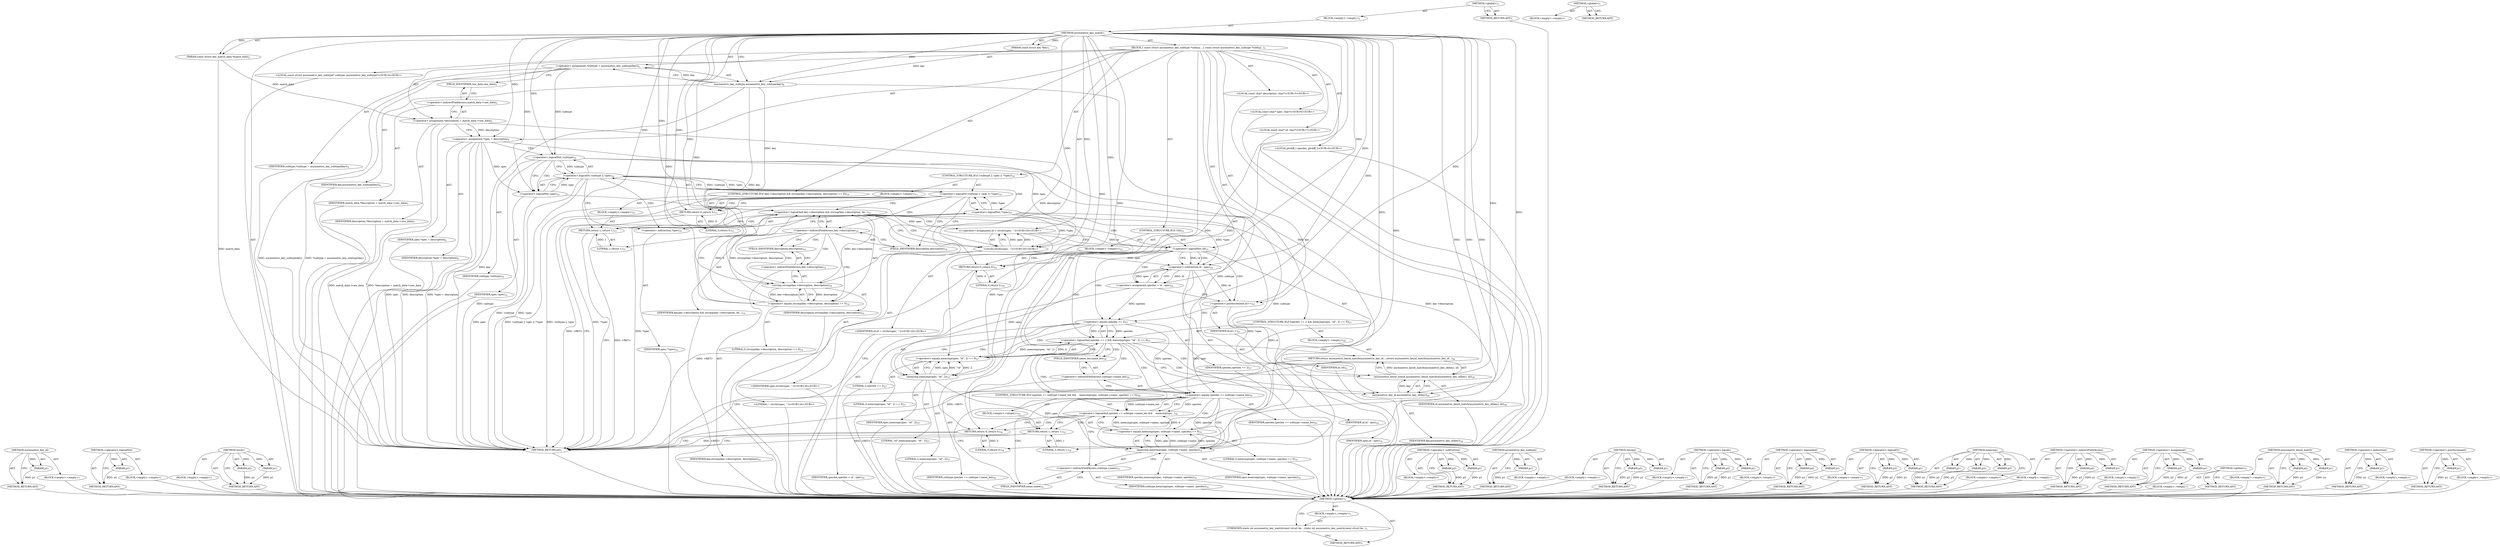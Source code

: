 digraph "&lt;global&gt;" {
vulnerable_210 [label=<(METHOD,asymmetric_key_id)>];
vulnerable_211 [label=<(PARAM,p1)>];
vulnerable_212 [label=<(BLOCK,&lt;empty&gt;,&lt;empty&gt;)>];
vulnerable_213 [label=<(METHOD_RETURN,ANY)>];
vulnerable_162 [label=<(METHOD,&lt;operator&gt;.logicalNot)>];
vulnerable_163 [label=<(PARAM,p1)>];
vulnerable_164 [label=<(BLOCK,&lt;empty&gt;,&lt;empty&gt;)>];
vulnerable_165 [label=<(METHOD_RETURN,ANY)>];
vulnerable_185 [label=<(METHOD,strchr)>];
vulnerable_186 [label=<(PARAM,p1)>];
vulnerable_187 [label=<(PARAM,p2)>];
vulnerable_188 [label=<(BLOCK,&lt;empty&gt;,&lt;empty&gt;)>];
vulnerable_189 [label=<(METHOD_RETURN,ANY)>];
vulnerable_6 [label=<(METHOD,&lt;global&gt;)<SUB>1</SUB>>];
vulnerable_7 [label=<(BLOCK,&lt;empty&gt;,&lt;empty&gt;)<SUB>1</SUB>>];
vulnerable_8 [label=<(METHOD,asymmetric_key_match)<SUB>1</SUB>>];
vulnerable_9 [label=<(PARAM,const struct key *key)<SUB>1</SUB>>];
vulnerable_10 [label=<(PARAM,const struct key_match_data *match_data)<SUB>2</SUB>>];
vulnerable_11 [label=<(BLOCK,{
 	const struct asymmetric_key_subtype *subtyp...,{
 	const struct asymmetric_key_subtype *subtyp...)<SUB>3</SUB>>];
vulnerable_12 [label="<(LOCAL,const struct asymmetric_key_subtype* subtype: asymmetric_key_subtype*)<SUB>4</SUB>>"];
vulnerable_13 [label=<(&lt;operator&gt;.assignment,*subtype = asymmetric_key_subtype(key))<SUB>4</SUB>>];
vulnerable_14 [label=<(IDENTIFIER,subtype,*subtype = asymmetric_key_subtype(key))<SUB>4</SUB>>];
vulnerable_15 [label=<(asymmetric_key_subtype,asymmetric_key_subtype(key))<SUB>4</SUB>>];
vulnerable_16 [label=<(IDENTIFIER,key,asymmetric_key_subtype(key))<SUB>4</SUB>>];
vulnerable_17 [label="<(LOCAL,const char* description: char*)<SUB>5</SUB>>"];
vulnerable_18 [label=<(&lt;operator&gt;.assignment,*description = match_data-&gt;raw_data)<SUB>5</SUB>>];
vulnerable_19 [label=<(IDENTIFIER,description,*description = match_data-&gt;raw_data)<SUB>5</SUB>>];
vulnerable_20 [label=<(&lt;operator&gt;.indirectFieldAccess,match_data-&gt;raw_data)<SUB>5</SUB>>];
vulnerable_21 [label=<(IDENTIFIER,match_data,*description = match_data-&gt;raw_data)<SUB>5</SUB>>];
vulnerable_22 [label=<(FIELD_IDENTIFIER,raw_data,raw_data)<SUB>5</SUB>>];
vulnerable_23 [label="<(LOCAL,const char* spec: char*)<SUB>6</SUB>>"];
vulnerable_24 [label=<(&lt;operator&gt;.assignment,*spec = description)<SUB>6</SUB>>];
vulnerable_25 [label=<(IDENTIFIER,spec,*spec = description)<SUB>6</SUB>>];
vulnerable_26 [label=<(IDENTIFIER,description,*spec = description)<SUB>6</SUB>>];
vulnerable_27 [label="<(LOCAL,const char* id: char*)<SUB>7</SUB>>"];
vulnerable_28 [label="<(LOCAL,ptrdiff_t speclen: ptrdiff_t)<SUB>8</SUB>>"];
vulnerable_29 [label=<(CONTROL_STRUCTURE,IF,if (!subtype || !spec || !*spec))<SUB>10</SUB>>];
vulnerable_30 [label=<(&lt;operator&gt;.logicalOr,!subtype || !spec || !*spec)<SUB>10</SUB>>];
vulnerable_31 [label=<(&lt;operator&gt;.logicalOr,!subtype || !spec)<SUB>10</SUB>>];
vulnerable_32 [label=<(&lt;operator&gt;.logicalNot,!subtype)<SUB>10</SUB>>];
vulnerable_33 [label=<(IDENTIFIER,subtype,!subtype)<SUB>10</SUB>>];
vulnerable_34 [label=<(&lt;operator&gt;.logicalNot,!spec)<SUB>10</SUB>>];
vulnerable_35 [label=<(IDENTIFIER,spec,!spec)<SUB>10</SUB>>];
vulnerable_36 [label=<(&lt;operator&gt;.logicalNot,!*spec)<SUB>10</SUB>>];
vulnerable_37 [label=<(&lt;operator&gt;.indirection,*spec)<SUB>10</SUB>>];
vulnerable_38 [label=<(IDENTIFIER,spec,!*spec)<SUB>10</SUB>>];
vulnerable_39 [label=<(BLOCK,&lt;empty&gt;,&lt;empty&gt;)<SUB>11</SUB>>];
vulnerable_40 [label=<(RETURN,return 0;,return 0;)<SUB>11</SUB>>];
vulnerable_41 [label=<(LITERAL,0,return 0;)<SUB>11</SUB>>];
vulnerable_42 [label=<(CONTROL_STRUCTURE,IF,if (key-&gt;description &amp;&amp; strcmp(key-&gt;description, description) == 0))<SUB>14</SUB>>];
vulnerable_43 [label=<(&lt;operator&gt;.logicalAnd,key-&gt;description &amp;&amp; strcmp(key-&gt;description, de...)<SUB>14</SUB>>];
vulnerable_44 [label=<(&lt;operator&gt;.indirectFieldAccess,key-&gt;description)<SUB>14</SUB>>];
vulnerable_45 [label=<(IDENTIFIER,key,key-&gt;description &amp;&amp; strcmp(key-&gt;description, de...)<SUB>14</SUB>>];
vulnerable_46 [label=<(FIELD_IDENTIFIER,description,description)<SUB>14</SUB>>];
vulnerable_47 [label=<(&lt;operator&gt;.equals,strcmp(key-&gt;description, description) == 0)<SUB>14</SUB>>];
vulnerable_48 [label=<(strcmp,strcmp(key-&gt;description, description))<SUB>14</SUB>>];
vulnerable_49 [label=<(&lt;operator&gt;.indirectFieldAccess,key-&gt;description)<SUB>14</SUB>>];
vulnerable_50 [label=<(IDENTIFIER,key,strcmp(key-&gt;description, description))<SUB>14</SUB>>];
vulnerable_51 [label=<(FIELD_IDENTIFIER,description,description)<SUB>14</SUB>>];
vulnerable_52 [label=<(IDENTIFIER,description,strcmp(key-&gt;description, description))<SUB>14</SUB>>];
vulnerable_53 [label=<(LITERAL,0,strcmp(key-&gt;description, description) == 0)<SUB>14</SUB>>];
vulnerable_54 [label=<(BLOCK,&lt;empty&gt;,&lt;empty&gt;)<SUB>15</SUB>>];
vulnerable_55 [label=<(RETURN,return 1;,return 1;)<SUB>15</SUB>>];
vulnerable_56 [label=<(LITERAL,1,return 1;)<SUB>15</SUB>>];
vulnerable_57 [label="<(&lt;operator&gt;.assignment,id = strchr(spec, ':'))<SUB>20</SUB>>"];
vulnerable_58 [label="<(IDENTIFIER,id,id = strchr(spec, ':'))<SUB>20</SUB>>"];
vulnerable_59 [label="<(strchr,strchr(spec, ':'))<SUB>20</SUB>>"];
vulnerable_60 [label="<(IDENTIFIER,spec,strchr(spec, ':'))<SUB>20</SUB>>"];
vulnerable_61 [label="<(LITERAL,':',strchr(spec, ':'))<SUB>20</SUB>>"];
vulnerable_62 [label=<(CONTROL_STRUCTURE,IF,if (!id))<SUB>21</SUB>>];
vulnerable_63 [label=<(&lt;operator&gt;.logicalNot,!id)<SUB>21</SUB>>];
vulnerable_64 [label=<(IDENTIFIER,id,!id)<SUB>21</SUB>>];
vulnerable_65 [label=<(BLOCK,&lt;empty&gt;,&lt;empty&gt;)<SUB>22</SUB>>];
vulnerable_66 [label=<(RETURN,return 0;,return 0;)<SUB>22</SUB>>];
vulnerable_67 [label=<(LITERAL,0,return 0;)<SUB>22</SUB>>];
vulnerable_68 [label=<(&lt;operator&gt;.assignment,speclen = id - spec)<SUB>24</SUB>>];
vulnerable_69 [label=<(IDENTIFIER,speclen,speclen = id - spec)<SUB>24</SUB>>];
vulnerable_70 [label=<(&lt;operator&gt;.subtraction,id - spec)<SUB>24</SUB>>];
vulnerable_71 [label=<(IDENTIFIER,id,id - spec)<SUB>24</SUB>>];
vulnerable_72 [label=<(IDENTIFIER,spec,id - spec)<SUB>24</SUB>>];
vulnerable_73 [label=<(&lt;operator&gt;.postIncrement,id++)<SUB>25</SUB>>];
vulnerable_74 [label=<(IDENTIFIER,id,id++)<SUB>25</SUB>>];
vulnerable_75 [label=<(CONTROL_STRUCTURE,IF,if (speclen == 2 &amp;&amp; memcmp(spec, &quot;id&quot;, 2) == 0))<SUB>27</SUB>>];
vulnerable_76 [label=<(&lt;operator&gt;.logicalAnd,speclen == 2 &amp;&amp; memcmp(spec, &quot;id&quot;, 2) == 0)<SUB>27</SUB>>];
vulnerable_77 [label=<(&lt;operator&gt;.equals,speclen == 2)<SUB>27</SUB>>];
vulnerable_78 [label=<(IDENTIFIER,speclen,speclen == 2)<SUB>27</SUB>>];
vulnerable_79 [label=<(LITERAL,2,speclen == 2)<SUB>27</SUB>>];
vulnerable_80 [label=<(&lt;operator&gt;.equals,memcmp(spec, &quot;id&quot;, 2) == 0)<SUB>27</SUB>>];
vulnerable_81 [label=<(memcmp,memcmp(spec, &quot;id&quot;, 2))<SUB>27</SUB>>];
vulnerable_82 [label=<(IDENTIFIER,spec,memcmp(spec, &quot;id&quot;, 2))<SUB>27</SUB>>];
vulnerable_83 [label=<(LITERAL,&quot;id&quot;,memcmp(spec, &quot;id&quot;, 2))<SUB>27</SUB>>];
vulnerable_84 [label=<(LITERAL,2,memcmp(spec, &quot;id&quot;, 2))<SUB>27</SUB>>];
vulnerable_85 [label=<(LITERAL,0,memcmp(spec, &quot;id&quot;, 2) == 0)<SUB>27</SUB>>];
vulnerable_86 [label=<(BLOCK,&lt;empty&gt;,&lt;empty&gt;)<SUB>28</SUB>>];
vulnerable_87 [label=<(RETURN,return asymmetric_keyid_match(asymmetric_key_id...,return asymmetric_keyid_match(asymmetric_key_id...)<SUB>28</SUB>>];
vulnerable_88 [label=<(asymmetric_keyid_match,asymmetric_keyid_match(asymmetric_key_id(key), id))<SUB>28</SUB>>];
vulnerable_89 [label=<(asymmetric_key_id,asymmetric_key_id(key))<SUB>28</SUB>>];
vulnerable_90 [label=<(IDENTIFIER,key,asymmetric_key_id(key))<SUB>28</SUB>>];
vulnerable_91 [label=<(IDENTIFIER,id,asymmetric_keyid_match(asymmetric_key_id(key), id))<SUB>28</SUB>>];
vulnerable_92 [label=<(CONTROL_STRUCTURE,IF,if (speclen == subtype-&gt;name_len &amp;&amp;
	    memcmp(spec, subtype-&gt;name, speclen) == 0))<SUB>30</SUB>>];
vulnerable_93 [label=<(&lt;operator&gt;.logicalAnd,speclen == subtype-&gt;name_len &amp;&amp;
	    memcmp(spe...)<SUB>30</SUB>>];
vulnerable_94 [label=<(&lt;operator&gt;.equals,speclen == subtype-&gt;name_len)<SUB>30</SUB>>];
vulnerable_95 [label=<(IDENTIFIER,speclen,speclen == subtype-&gt;name_len)<SUB>30</SUB>>];
vulnerable_96 [label=<(&lt;operator&gt;.indirectFieldAccess,subtype-&gt;name_len)<SUB>30</SUB>>];
vulnerable_97 [label=<(IDENTIFIER,subtype,speclen == subtype-&gt;name_len)<SUB>30</SUB>>];
vulnerable_98 [label=<(FIELD_IDENTIFIER,name_len,name_len)<SUB>30</SUB>>];
vulnerable_99 [label=<(&lt;operator&gt;.equals,memcmp(spec, subtype-&gt;name, speclen) == 0)<SUB>31</SUB>>];
vulnerable_100 [label=<(memcmp,memcmp(spec, subtype-&gt;name, speclen))<SUB>31</SUB>>];
vulnerable_101 [label=<(IDENTIFIER,spec,memcmp(spec, subtype-&gt;name, speclen))<SUB>31</SUB>>];
vulnerable_102 [label=<(&lt;operator&gt;.indirectFieldAccess,subtype-&gt;name)<SUB>31</SUB>>];
vulnerable_103 [label=<(IDENTIFIER,subtype,memcmp(spec, subtype-&gt;name, speclen))<SUB>31</SUB>>];
vulnerable_104 [label=<(FIELD_IDENTIFIER,name,name)<SUB>31</SUB>>];
vulnerable_105 [label=<(IDENTIFIER,speclen,memcmp(spec, subtype-&gt;name, speclen))<SUB>31</SUB>>];
vulnerable_106 [label=<(LITERAL,0,memcmp(spec, subtype-&gt;name, speclen) == 0)<SUB>31</SUB>>];
vulnerable_107 [label=<(BLOCK,&lt;empty&gt;,&lt;empty&gt;)<SUB>32</SUB>>];
vulnerable_108 [label=<(RETURN,return 1;,return 1;)<SUB>32</SUB>>];
vulnerable_109 [label=<(LITERAL,1,return 1;)<SUB>32</SUB>>];
vulnerable_110 [label=<(RETURN,return 0;,return 0;)<SUB>34</SUB>>];
vulnerable_111 [label=<(LITERAL,0,return 0;)<SUB>34</SUB>>];
vulnerable_112 [label=<(METHOD_RETURN,int)<SUB>1</SUB>>];
vulnerable_114 [label=<(METHOD_RETURN,ANY)<SUB>1</SUB>>];
vulnerable_190 [label=<(METHOD,&lt;operator&gt;.subtraction)>];
vulnerable_191 [label=<(PARAM,p1)>];
vulnerable_192 [label=<(PARAM,p2)>];
vulnerable_193 [label=<(BLOCK,&lt;empty&gt;,&lt;empty&gt;)>];
vulnerable_194 [label=<(METHOD_RETURN,ANY)>];
vulnerable_148 [label=<(METHOD,asymmetric_key_subtype)>];
vulnerable_149 [label=<(PARAM,p1)>];
vulnerable_150 [label=<(BLOCK,&lt;empty&gt;,&lt;empty&gt;)>];
vulnerable_151 [label=<(METHOD_RETURN,ANY)>];
vulnerable_180 [label=<(METHOD,strcmp)>];
vulnerable_181 [label=<(PARAM,p1)>];
vulnerable_182 [label=<(PARAM,p2)>];
vulnerable_183 [label=<(BLOCK,&lt;empty&gt;,&lt;empty&gt;)>];
vulnerable_184 [label=<(METHOD_RETURN,ANY)>];
vulnerable_175 [label=<(METHOD,&lt;operator&gt;.equals)>];
vulnerable_176 [label=<(PARAM,p1)>];
vulnerable_177 [label=<(PARAM,p2)>];
vulnerable_178 [label=<(BLOCK,&lt;empty&gt;,&lt;empty&gt;)>];
vulnerable_179 [label=<(METHOD_RETURN,ANY)>];
vulnerable_170 [label=<(METHOD,&lt;operator&gt;.logicalAnd)>];
vulnerable_171 [label=<(PARAM,p1)>];
vulnerable_172 [label=<(PARAM,p2)>];
vulnerable_173 [label=<(BLOCK,&lt;empty&gt;,&lt;empty&gt;)>];
vulnerable_174 [label=<(METHOD_RETURN,ANY)>];
vulnerable_157 [label=<(METHOD,&lt;operator&gt;.logicalOr)>];
vulnerable_158 [label=<(PARAM,p1)>];
vulnerable_159 [label=<(PARAM,p2)>];
vulnerable_160 [label=<(BLOCK,&lt;empty&gt;,&lt;empty&gt;)>];
vulnerable_161 [label=<(METHOD_RETURN,ANY)>];
vulnerable_199 [label=<(METHOD,memcmp)>];
vulnerable_200 [label=<(PARAM,p1)>];
vulnerable_201 [label=<(PARAM,p2)>];
vulnerable_202 [label=<(PARAM,p3)>];
vulnerable_203 [label=<(BLOCK,&lt;empty&gt;,&lt;empty&gt;)>];
vulnerable_204 [label=<(METHOD_RETURN,ANY)>];
vulnerable_152 [label=<(METHOD,&lt;operator&gt;.indirectFieldAccess)>];
vulnerable_153 [label=<(PARAM,p1)>];
vulnerable_154 [label=<(PARAM,p2)>];
vulnerable_155 [label=<(BLOCK,&lt;empty&gt;,&lt;empty&gt;)>];
vulnerable_156 [label=<(METHOD_RETURN,ANY)>];
vulnerable_143 [label=<(METHOD,&lt;operator&gt;.assignment)>];
vulnerable_144 [label=<(PARAM,p1)>];
vulnerable_145 [label=<(PARAM,p2)>];
vulnerable_146 [label=<(BLOCK,&lt;empty&gt;,&lt;empty&gt;)>];
vulnerable_147 [label=<(METHOD_RETURN,ANY)>];
vulnerable_137 [label=<(METHOD,&lt;global&gt;)<SUB>1</SUB>>];
vulnerable_138 [label=<(BLOCK,&lt;empty&gt;,&lt;empty&gt;)>];
vulnerable_139 [label=<(METHOD_RETURN,ANY)>];
vulnerable_205 [label=<(METHOD,asymmetric_keyid_match)>];
vulnerable_206 [label=<(PARAM,p1)>];
vulnerable_207 [label=<(PARAM,p2)>];
vulnerable_208 [label=<(BLOCK,&lt;empty&gt;,&lt;empty&gt;)>];
vulnerable_209 [label=<(METHOD_RETURN,ANY)>];
vulnerable_166 [label=<(METHOD,&lt;operator&gt;.indirection)>];
vulnerable_167 [label=<(PARAM,p1)>];
vulnerable_168 [label=<(BLOCK,&lt;empty&gt;,&lt;empty&gt;)>];
vulnerable_169 [label=<(METHOD_RETURN,ANY)>];
vulnerable_195 [label=<(METHOD,&lt;operator&gt;.postIncrement)>];
vulnerable_196 [label=<(PARAM,p1)>];
vulnerable_197 [label=<(BLOCK,&lt;empty&gt;,&lt;empty&gt;)>];
vulnerable_198 [label=<(METHOD_RETURN,ANY)>];
fixed_6 [label=<(METHOD,&lt;global&gt;)<SUB>1</SUB>>];
fixed_7 [label=<(BLOCK,&lt;empty&gt;,&lt;empty&gt;)<SUB>1</SUB>>];
fixed_8 [label=<(UNKNOWN,static int asymmetric_key_match(const struct ke...,static int asymmetric_key_match(const struct ke...)<SUB>1</SUB>>];
fixed_9 [label=<(METHOD_RETURN,ANY)<SUB>1</SUB>>];
fixed_14 [label=<(METHOD,&lt;global&gt;)<SUB>1</SUB>>];
fixed_15 [label=<(BLOCK,&lt;empty&gt;,&lt;empty&gt;)>];
fixed_16 [label=<(METHOD_RETURN,ANY)>];
vulnerable_210 -> vulnerable_211  [key=0, label="AST: "];
vulnerable_210 -> vulnerable_211  [key=1, label="DDG: "];
vulnerable_210 -> vulnerable_212  [key=0, label="AST: "];
vulnerable_210 -> vulnerable_213  [key=0, label="AST: "];
vulnerable_210 -> vulnerable_213  [key=1, label="CFG: "];
vulnerable_211 -> vulnerable_213  [key=0, label="DDG: p1"];
vulnerable_212 -> fixed_6  [key=0];
vulnerable_213 -> fixed_6  [key=0];
vulnerable_162 -> vulnerable_163  [key=0, label="AST: "];
vulnerable_162 -> vulnerable_163  [key=1, label="DDG: "];
vulnerable_162 -> vulnerable_164  [key=0, label="AST: "];
vulnerable_162 -> vulnerable_165  [key=0, label="AST: "];
vulnerable_162 -> vulnerable_165  [key=1, label="CFG: "];
vulnerable_163 -> vulnerable_165  [key=0, label="DDG: p1"];
vulnerable_164 -> fixed_6  [key=0];
vulnerable_165 -> fixed_6  [key=0];
vulnerable_185 -> vulnerable_186  [key=0, label="AST: "];
vulnerable_185 -> vulnerable_186  [key=1, label="DDG: "];
vulnerable_185 -> vulnerable_188  [key=0, label="AST: "];
vulnerable_185 -> vulnerable_187  [key=0, label="AST: "];
vulnerable_185 -> vulnerable_187  [key=1, label="DDG: "];
vulnerable_185 -> vulnerable_189  [key=0, label="AST: "];
vulnerable_185 -> vulnerable_189  [key=1, label="CFG: "];
vulnerable_186 -> vulnerable_189  [key=0, label="DDG: p1"];
vulnerable_187 -> vulnerable_189  [key=0, label="DDG: p2"];
vulnerable_188 -> fixed_6  [key=0];
vulnerable_189 -> fixed_6  [key=0];
vulnerable_6 -> vulnerable_7  [key=0, label="AST: "];
vulnerable_6 -> vulnerable_114  [key=0, label="AST: "];
vulnerable_6 -> vulnerable_114  [key=1, label="CFG: "];
vulnerable_7 -> vulnerable_8  [key=0, label="AST: "];
vulnerable_8 -> vulnerable_9  [key=0, label="AST: "];
vulnerable_8 -> vulnerable_9  [key=1, label="DDG: "];
vulnerable_8 -> vulnerable_10  [key=0, label="AST: "];
vulnerable_8 -> vulnerable_10  [key=1, label="DDG: "];
vulnerable_8 -> vulnerable_11  [key=0, label="AST: "];
vulnerable_8 -> vulnerable_112  [key=0, label="AST: "];
vulnerable_8 -> vulnerable_15  [key=0, label="CFG: "];
vulnerable_8 -> vulnerable_15  [key=1, label="DDG: "];
vulnerable_8 -> vulnerable_24  [key=0, label="DDG: "];
vulnerable_8 -> vulnerable_110  [key=0, label="DDG: "];
vulnerable_8 -> vulnerable_73  [key=0, label="DDG: "];
vulnerable_8 -> vulnerable_111  [key=0, label="DDG: "];
vulnerable_8 -> vulnerable_40  [key=0, label="DDG: "];
vulnerable_8 -> vulnerable_55  [key=0, label="DDG: "];
vulnerable_8 -> vulnerable_59  [key=0, label="DDG: "];
vulnerable_8 -> vulnerable_63  [key=0, label="DDG: "];
vulnerable_8 -> vulnerable_66  [key=0, label="DDG: "];
vulnerable_8 -> vulnerable_70  [key=0, label="DDG: "];
vulnerable_8 -> vulnerable_108  [key=0, label="DDG: "];
vulnerable_8 -> vulnerable_41  [key=0, label="DDG: "];
vulnerable_8 -> vulnerable_47  [key=0, label="DDG: "];
vulnerable_8 -> vulnerable_56  [key=0, label="DDG: "];
vulnerable_8 -> vulnerable_67  [key=0, label="DDG: "];
vulnerable_8 -> vulnerable_77  [key=0, label="DDG: "];
vulnerable_8 -> vulnerable_80  [key=0, label="DDG: "];
vulnerable_8 -> vulnerable_94  [key=0, label="DDG: "];
vulnerable_8 -> vulnerable_99  [key=0, label="DDG: "];
vulnerable_8 -> vulnerable_109  [key=0, label="DDG: "];
vulnerable_8 -> vulnerable_32  [key=0, label="DDG: "];
vulnerable_8 -> vulnerable_34  [key=0, label="DDG: "];
vulnerable_8 -> vulnerable_48  [key=0, label="DDG: "];
vulnerable_8 -> vulnerable_81  [key=0, label="DDG: "];
vulnerable_8 -> vulnerable_88  [key=0, label="DDG: "];
vulnerable_8 -> vulnerable_100  [key=0, label="DDG: "];
vulnerable_8 -> vulnerable_89  [key=0, label="DDG: "];
vulnerable_9 -> vulnerable_15  [key=0, label="DDG: key"];
vulnerable_10 -> vulnerable_112  [key=0, label="DDG: match_data"];
vulnerable_10 -> vulnerable_18  [key=0, label="DDG: match_data"];
vulnerable_11 -> vulnerable_12  [key=0, label="AST: "];
vulnerable_11 -> vulnerable_13  [key=0, label="AST: "];
vulnerable_11 -> vulnerable_17  [key=0, label="AST: "];
vulnerable_11 -> vulnerable_18  [key=0, label="AST: "];
vulnerable_11 -> vulnerable_23  [key=0, label="AST: "];
vulnerable_11 -> vulnerable_24  [key=0, label="AST: "];
vulnerable_11 -> vulnerable_27  [key=0, label="AST: "];
vulnerable_11 -> vulnerable_28  [key=0, label="AST: "];
vulnerable_11 -> vulnerable_29  [key=0, label="AST: "];
vulnerable_11 -> vulnerable_42  [key=0, label="AST: "];
vulnerable_11 -> vulnerable_57  [key=0, label="AST: "];
vulnerable_11 -> vulnerable_62  [key=0, label="AST: "];
vulnerable_11 -> vulnerable_68  [key=0, label="AST: "];
vulnerable_11 -> vulnerable_73  [key=0, label="AST: "];
vulnerable_11 -> vulnerable_75  [key=0, label="AST: "];
vulnerable_11 -> vulnerable_92  [key=0, label="AST: "];
vulnerable_11 -> vulnerable_110  [key=0, label="AST: "];
vulnerable_12 -> fixed_6  [key=0];
vulnerable_13 -> vulnerable_14  [key=0, label="AST: "];
vulnerable_13 -> vulnerable_15  [key=0, label="AST: "];
vulnerable_13 -> vulnerable_22  [key=0, label="CFG: "];
vulnerable_13 -> vulnerable_112  [key=0, label="DDG: asymmetric_key_subtype(key)"];
vulnerable_13 -> vulnerable_112  [key=1, label="DDG: *subtype = asymmetric_key_subtype(key)"];
vulnerable_13 -> vulnerable_32  [key=0, label="DDG: subtype"];
vulnerable_14 -> fixed_6  [key=0];
vulnerable_15 -> vulnerable_16  [key=0, label="AST: "];
vulnerable_15 -> vulnerable_13  [key=0, label="CFG: "];
vulnerable_15 -> vulnerable_13  [key=1, label="DDG: key"];
vulnerable_15 -> vulnerable_112  [key=0, label="DDG: key"];
vulnerable_15 -> vulnerable_43  [key=0, label="DDG: key"];
vulnerable_15 -> vulnerable_48  [key=0, label="DDG: key"];
vulnerable_15 -> vulnerable_89  [key=0, label="DDG: key"];
vulnerable_16 -> fixed_6  [key=0];
vulnerable_17 -> fixed_6  [key=0];
vulnerable_18 -> vulnerable_19  [key=0, label="AST: "];
vulnerable_18 -> vulnerable_20  [key=0, label="AST: "];
vulnerable_18 -> vulnerable_24  [key=0, label="CFG: "];
vulnerable_18 -> vulnerable_24  [key=1, label="DDG: description"];
vulnerable_18 -> vulnerable_112  [key=0, label="DDG: match_data-&gt;raw_data"];
vulnerable_18 -> vulnerable_112  [key=1, label="DDG: *description = match_data-&gt;raw_data"];
vulnerable_18 -> vulnerable_48  [key=0, label="DDG: description"];
vulnerable_19 -> fixed_6  [key=0];
vulnerable_20 -> vulnerable_21  [key=0, label="AST: "];
vulnerable_20 -> vulnerable_22  [key=0, label="AST: "];
vulnerable_20 -> vulnerable_18  [key=0, label="CFG: "];
vulnerable_21 -> fixed_6  [key=0];
vulnerable_22 -> vulnerable_20  [key=0, label="CFG: "];
vulnerable_23 -> fixed_6  [key=0];
vulnerable_24 -> vulnerable_25  [key=0, label="AST: "];
vulnerable_24 -> vulnerable_26  [key=0, label="AST: "];
vulnerable_24 -> vulnerable_32  [key=0, label="CFG: "];
vulnerable_24 -> vulnerable_112  [key=0, label="DDG: spec"];
vulnerable_24 -> vulnerable_112  [key=1, label="DDG: description"];
vulnerable_24 -> vulnerable_112  [key=2, label="DDG: *spec = description"];
vulnerable_24 -> vulnerable_59  [key=0, label="DDG: spec"];
vulnerable_24 -> vulnerable_34  [key=0, label="DDG: spec"];
vulnerable_25 -> fixed_6  [key=0];
vulnerable_26 -> fixed_6  [key=0];
vulnerable_27 -> fixed_6  [key=0];
vulnerable_28 -> fixed_6  [key=0];
vulnerable_29 -> vulnerable_30  [key=0, label="AST: "];
vulnerable_29 -> vulnerable_39  [key=0, label="AST: "];
vulnerable_30 -> vulnerable_31  [key=0, label="AST: "];
vulnerable_30 -> vulnerable_36  [key=0, label="AST: "];
vulnerable_30 -> vulnerable_40  [key=0, label="CFG: "];
vulnerable_30 -> vulnerable_40  [key=1, label="CDG: "];
vulnerable_30 -> vulnerable_46  [key=0, label="CFG: "];
vulnerable_30 -> vulnerable_46  [key=1, label="CDG: "];
vulnerable_30 -> vulnerable_112  [key=0, label="DDG: !subtype || !spec"];
vulnerable_30 -> vulnerable_112  [key=1, label="DDG: !*spec"];
vulnerable_30 -> vulnerable_112  [key=2, label="DDG: !subtype || !spec || !*spec"];
vulnerable_30 -> vulnerable_44  [key=0, label="CDG: "];
vulnerable_30 -> vulnerable_43  [key=0, label="CDG: "];
vulnerable_31 -> vulnerable_32  [key=0, label="AST: "];
vulnerable_31 -> vulnerable_34  [key=0, label="AST: "];
vulnerable_31 -> vulnerable_30  [key=0, label="CFG: "];
vulnerable_31 -> vulnerable_30  [key=1, label="DDG: !subtype"];
vulnerable_31 -> vulnerable_30  [key=2, label="DDG: !spec"];
vulnerable_31 -> vulnerable_37  [key=0, label="CFG: "];
vulnerable_31 -> vulnerable_37  [key=1, label="CDG: "];
vulnerable_31 -> vulnerable_112  [key=0, label="DDG: !subtype"];
vulnerable_31 -> vulnerable_112  [key=1, label="DDG: !spec"];
vulnerable_31 -> vulnerable_36  [key=0, label="CDG: "];
vulnerable_32 -> vulnerable_33  [key=0, label="AST: "];
vulnerable_32 -> vulnerable_31  [key=0, label="CFG: "];
vulnerable_32 -> vulnerable_31  [key=1, label="DDG: subtype"];
vulnerable_32 -> vulnerable_34  [key=0, label="CFG: "];
vulnerable_32 -> vulnerable_34  [key=1, label="CDG: "];
vulnerable_32 -> vulnerable_112  [key=0, label="DDG: subtype"];
vulnerable_32 -> vulnerable_94  [key=0, label="DDG: subtype"];
vulnerable_32 -> vulnerable_100  [key=0, label="DDG: subtype"];
vulnerable_33 -> fixed_6  [key=0];
vulnerable_34 -> vulnerable_35  [key=0, label="AST: "];
vulnerable_34 -> vulnerable_31  [key=0, label="CFG: "];
vulnerable_34 -> vulnerable_31  [key=1, label="DDG: spec"];
vulnerable_34 -> vulnerable_112  [key=0, label="DDG: spec"];
vulnerable_34 -> vulnerable_59  [key=0, label="DDG: spec"];
vulnerable_35 -> fixed_6  [key=0];
vulnerable_36 -> vulnerable_37  [key=0, label="AST: "];
vulnerable_36 -> vulnerable_30  [key=0, label="CFG: "];
vulnerable_36 -> vulnerable_30  [key=1, label="DDG: *spec"];
vulnerable_36 -> vulnerable_112  [key=0, label="DDG: *spec"];
vulnerable_36 -> vulnerable_59  [key=0, label="DDG: *spec"];
vulnerable_36 -> vulnerable_70  [key=0, label="DDG: *spec"];
vulnerable_36 -> vulnerable_81  [key=0, label="DDG: *spec"];
vulnerable_36 -> vulnerable_100  [key=0, label="DDG: *spec"];
vulnerable_37 -> vulnerable_38  [key=0, label="AST: "];
vulnerable_37 -> vulnerable_36  [key=0, label="CFG: "];
vulnerable_38 -> fixed_6  [key=0];
vulnerable_39 -> vulnerable_40  [key=0, label="AST: "];
vulnerable_40 -> vulnerable_41  [key=0, label="AST: "];
vulnerable_40 -> vulnerable_112  [key=0, label="CFG: "];
vulnerable_40 -> vulnerable_112  [key=1, label="DDG: &lt;RET&gt;"];
vulnerable_41 -> vulnerable_40  [key=0, label="DDG: 0"];
vulnerable_42 -> vulnerable_43  [key=0, label="AST: "];
vulnerable_42 -> vulnerable_54  [key=0, label="AST: "];
vulnerable_43 -> vulnerable_44  [key=0, label="AST: "];
vulnerable_43 -> vulnerable_47  [key=0, label="AST: "];
vulnerable_43 -> vulnerable_55  [key=0, label="CFG: "];
vulnerable_43 -> vulnerable_55  [key=1, label="CDG: "];
vulnerable_43 -> vulnerable_59  [key=0, label="CFG: "];
vulnerable_43 -> vulnerable_59  [key=1, label="CDG: "];
vulnerable_43 -> vulnerable_89  [key=0, label="DDG: key-&gt;description"];
vulnerable_43 -> vulnerable_57  [key=0, label="CDG: "];
vulnerable_43 -> vulnerable_63  [key=0, label="CDG: "];
vulnerable_44 -> vulnerable_45  [key=0, label="AST: "];
vulnerable_44 -> vulnerable_46  [key=0, label="AST: "];
vulnerable_44 -> vulnerable_43  [key=0, label="CFG: "];
vulnerable_44 -> vulnerable_51  [key=0, label="CFG: "];
vulnerable_44 -> vulnerable_51  [key=1, label="CDG: "];
vulnerable_44 -> vulnerable_47  [key=0, label="CDG: "];
vulnerable_44 -> vulnerable_48  [key=0, label="CDG: "];
vulnerable_44 -> vulnerable_49  [key=0, label="CDG: "];
vulnerable_45 -> fixed_6  [key=0];
vulnerable_46 -> vulnerable_44  [key=0, label="CFG: "];
vulnerable_47 -> vulnerable_48  [key=0, label="AST: "];
vulnerable_47 -> vulnerable_53  [key=0, label="AST: "];
vulnerable_47 -> vulnerable_43  [key=0, label="CFG: "];
vulnerable_47 -> vulnerable_43  [key=1, label="DDG: strcmp(key-&gt;description, description)"];
vulnerable_47 -> vulnerable_43  [key=2, label="DDG: 0"];
vulnerable_48 -> vulnerable_49  [key=0, label="AST: "];
vulnerable_48 -> vulnerable_52  [key=0, label="AST: "];
vulnerable_48 -> vulnerable_47  [key=0, label="CFG: "];
vulnerable_48 -> vulnerable_47  [key=1, label="DDG: key-&gt;description"];
vulnerable_48 -> vulnerable_47  [key=2, label="DDG: description"];
vulnerable_48 -> vulnerable_43  [key=0, label="DDG: key-&gt;description"];
vulnerable_49 -> vulnerable_50  [key=0, label="AST: "];
vulnerable_49 -> vulnerable_51  [key=0, label="AST: "];
vulnerable_49 -> vulnerable_48  [key=0, label="CFG: "];
vulnerable_50 -> fixed_6  [key=0];
vulnerable_51 -> vulnerable_49  [key=0, label="CFG: "];
vulnerable_52 -> fixed_6  [key=0];
vulnerable_53 -> fixed_6  [key=0];
vulnerable_54 -> vulnerable_55  [key=0, label="AST: "];
vulnerable_55 -> vulnerable_56  [key=0, label="AST: "];
vulnerable_55 -> vulnerable_112  [key=0, label="CFG: "];
vulnerable_55 -> vulnerable_112  [key=1, label="DDG: &lt;RET&gt;"];
vulnerable_56 -> vulnerable_55  [key=0, label="DDG: 1"];
vulnerable_57 -> vulnerable_58  [key=0, label="AST: "];
vulnerable_57 -> vulnerable_59  [key=0, label="AST: "];
vulnerable_57 -> vulnerable_63  [key=0, label="CFG: "];
vulnerable_57 -> vulnerable_63  [key=1, label="DDG: id"];
vulnerable_58 -> fixed_6  [key=0];
vulnerable_59 -> vulnerable_60  [key=0, label="AST: "];
vulnerable_59 -> vulnerable_61  [key=0, label="AST: "];
vulnerable_59 -> vulnerable_57  [key=0, label="CFG: "];
vulnerable_59 -> vulnerable_57  [key=1, label="DDG: spec"];
vulnerable_59 -> vulnerable_57  [key=2, label="DDG: ':'"];
vulnerable_59 -> vulnerable_70  [key=0, label="DDG: spec"];
vulnerable_60 -> fixed_6  [key=0];
vulnerable_61 -> fixed_6  [key=0];
vulnerable_62 -> vulnerable_63  [key=0, label="AST: "];
vulnerable_62 -> vulnerable_65  [key=0, label="AST: "];
vulnerable_63 -> vulnerable_64  [key=0, label="AST: "];
vulnerable_63 -> vulnerable_66  [key=0, label="CFG: "];
vulnerable_63 -> vulnerable_66  [key=1, label="CDG: "];
vulnerable_63 -> vulnerable_70  [key=0, label="CFG: "];
vulnerable_63 -> vulnerable_70  [key=1, label="DDG: id"];
vulnerable_63 -> vulnerable_70  [key=2, label="CDG: "];
vulnerable_63 -> vulnerable_68  [key=0, label="CDG: "];
vulnerable_63 -> vulnerable_73  [key=0, label="CDG: "];
vulnerable_63 -> vulnerable_77  [key=0, label="CDG: "];
vulnerable_63 -> vulnerable_76  [key=0, label="CDG: "];
vulnerable_64 -> fixed_6  [key=0];
vulnerable_65 -> vulnerable_66  [key=0, label="AST: "];
vulnerable_66 -> vulnerable_67  [key=0, label="AST: "];
vulnerable_66 -> vulnerable_112  [key=0, label="CFG: "];
vulnerable_66 -> vulnerable_112  [key=1, label="DDG: &lt;RET&gt;"];
vulnerable_67 -> vulnerable_66  [key=0, label="DDG: 0"];
vulnerable_68 -> vulnerable_69  [key=0, label="AST: "];
vulnerable_68 -> vulnerable_70  [key=0, label="AST: "];
vulnerable_68 -> vulnerable_73  [key=0, label="CFG: "];
vulnerable_68 -> vulnerable_77  [key=0, label="DDG: speclen"];
vulnerable_69 -> fixed_6  [key=0];
vulnerable_70 -> vulnerable_71  [key=0, label="AST: "];
vulnerable_70 -> vulnerable_72  [key=0, label="AST: "];
vulnerable_70 -> vulnerable_68  [key=0, label="CFG: "];
vulnerable_70 -> vulnerable_68  [key=1, label="DDG: id"];
vulnerable_70 -> vulnerable_68  [key=2, label="DDG: spec"];
vulnerable_70 -> vulnerable_73  [key=0, label="DDG: id"];
vulnerable_70 -> vulnerable_81  [key=0, label="DDG: spec"];
vulnerable_70 -> vulnerable_100  [key=0, label="DDG: spec"];
vulnerable_71 -> fixed_6  [key=0];
vulnerable_72 -> fixed_6  [key=0];
vulnerable_73 -> vulnerable_74  [key=0, label="AST: "];
vulnerable_73 -> vulnerable_77  [key=0, label="CFG: "];
vulnerable_73 -> vulnerable_88  [key=0, label="DDG: id"];
vulnerable_74 -> fixed_6  [key=0];
vulnerable_75 -> vulnerable_76  [key=0, label="AST: "];
vulnerable_75 -> vulnerable_86  [key=0, label="AST: "];
vulnerable_76 -> vulnerable_77  [key=0, label="AST: "];
vulnerable_76 -> vulnerable_80  [key=0, label="AST: "];
vulnerable_76 -> vulnerable_89  [key=0, label="CFG: "];
vulnerable_76 -> vulnerable_89  [key=1, label="CDG: "];
vulnerable_76 -> vulnerable_98  [key=0, label="CFG: "];
vulnerable_76 -> vulnerable_98  [key=1, label="CDG: "];
vulnerable_76 -> vulnerable_94  [key=0, label="CDG: "];
vulnerable_76 -> vulnerable_96  [key=0, label="CDG: "];
vulnerable_76 -> vulnerable_87  [key=0, label="CDG: "];
vulnerable_76 -> vulnerable_93  [key=0, label="CDG: "];
vulnerable_76 -> vulnerable_88  [key=0, label="CDG: "];
vulnerable_77 -> vulnerable_78  [key=0, label="AST: "];
vulnerable_77 -> vulnerable_79  [key=0, label="AST: "];
vulnerable_77 -> vulnerable_76  [key=0, label="CFG: "];
vulnerable_77 -> vulnerable_76  [key=1, label="DDG: speclen"];
vulnerable_77 -> vulnerable_76  [key=2, label="DDG: 2"];
vulnerable_77 -> vulnerable_81  [key=0, label="CFG: "];
vulnerable_77 -> vulnerable_81  [key=1, label="CDG: "];
vulnerable_77 -> vulnerable_94  [key=0, label="DDG: speclen"];
vulnerable_77 -> vulnerable_80  [key=0, label="CDG: "];
vulnerable_78 -> fixed_6  [key=0];
vulnerable_79 -> fixed_6  [key=0];
vulnerable_80 -> vulnerable_81  [key=0, label="AST: "];
vulnerable_80 -> vulnerable_85  [key=0, label="AST: "];
vulnerable_80 -> vulnerable_76  [key=0, label="CFG: "];
vulnerable_80 -> vulnerable_76  [key=1, label="DDG: memcmp(spec, &quot;id&quot;, 2)"];
vulnerable_80 -> vulnerable_76  [key=2, label="DDG: 0"];
vulnerable_81 -> vulnerable_82  [key=0, label="AST: "];
vulnerable_81 -> vulnerable_83  [key=0, label="AST: "];
vulnerable_81 -> vulnerable_84  [key=0, label="AST: "];
vulnerable_81 -> vulnerable_80  [key=0, label="CFG: "];
vulnerable_81 -> vulnerable_80  [key=1, label="DDG: spec"];
vulnerable_81 -> vulnerable_80  [key=2, label="DDG: &quot;id&quot;"];
vulnerable_81 -> vulnerable_80  [key=3, label="DDG: 2"];
vulnerable_81 -> vulnerable_100  [key=0, label="DDG: spec"];
vulnerable_82 -> fixed_6  [key=0];
vulnerable_83 -> fixed_6  [key=0];
vulnerable_84 -> fixed_6  [key=0];
vulnerable_85 -> fixed_6  [key=0];
vulnerable_86 -> vulnerable_87  [key=0, label="AST: "];
vulnerable_87 -> vulnerable_88  [key=0, label="AST: "];
vulnerable_87 -> vulnerable_112  [key=0, label="CFG: "];
vulnerable_87 -> vulnerable_112  [key=1, label="DDG: &lt;RET&gt;"];
vulnerable_88 -> vulnerable_89  [key=0, label="AST: "];
vulnerable_88 -> vulnerable_91  [key=0, label="AST: "];
vulnerable_88 -> vulnerable_87  [key=0, label="CFG: "];
vulnerable_88 -> vulnerable_87  [key=1, label="DDG: asymmetric_keyid_match(asymmetric_key_id(key), id)"];
vulnerable_89 -> vulnerable_90  [key=0, label="AST: "];
vulnerable_89 -> vulnerable_88  [key=0, label="CFG: "];
vulnerable_89 -> vulnerable_88  [key=1, label="DDG: key"];
vulnerable_90 -> fixed_6  [key=0];
vulnerable_91 -> fixed_6  [key=0];
vulnerable_92 -> vulnerable_93  [key=0, label="AST: "];
vulnerable_92 -> vulnerable_107  [key=0, label="AST: "];
vulnerable_93 -> vulnerable_94  [key=0, label="AST: "];
vulnerable_93 -> vulnerable_99  [key=0, label="AST: "];
vulnerable_93 -> vulnerable_108  [key=0, label="CFG: "];
vulnerable_93 -> vulnerable_108  [key=1, label="CDG: "];
vulnerable_93 -> vulnerable_110  [key=0, label="CFG: "];
vulnerable_93 -> vulnerable_110  [key=1, label="CDG: "];
vulnerable_94 -> vulnerable_95  [key=0, label="AST: "];
vulnerable_94 -> vulnerable_96  [key=0, label="AST: "];
vulnerable_94 -> vulnerable_93  [key=0, label="CFG: "];
vulnerable_94 -> vulnerable_93  [key=1, label="DDG: speclen"];
vulnerable_94 -> vulnerable_93  [key=2, label="DDG: subtype-&gt;name_len"];
vulnerable_94 -> vulnerable_104  [key=0, label="CFG: "];
vulnerable_94 -> vulnerable_104  [key=1, label="CDG: "];
vulnerable_94 -> vulnerable_100  [key=0, label="DDG: speclen"];
vulnerable_94 -> vulnerable_100  [key=1, label="CDG: "];
vulnerable_94 -> vulnerable_99  [key=0, label="CDG: "];
vulnerable_94 -> vulnerable_102  [key=0, label="CDG: "];
vulnerable_95 -> fixed_6  [key=0];
vulnerable_96 -> vulnerable_97  [key=0, label="AST: "];
vulnerable_96 -> vulnerable_98  [key=0, label="AST: "];
vulnerable_96 -> vulnerable_94  [key=0, label="CFG: "];
vulnerable_97 -> fixed_6  [key=0];
vulnerable_98 -> vulnerable_96  [key=0, label="CFG: "];
vulnerable_99 -> vulnerable_100  [key=0, label="AST: "];
vulnerable_99 -> vulnerable_106  [key=0, label="AST: "];
vulnerable_99 -> vulnerable_93  [key=0, label="CFG: "];
vulnerable_99 -> vulnerable_93  [key=1, label="DDG: memcmp(spec, subtype-&gt;name, speclen)"];
vulnerable_99 -> vulnerable_93  [key=2, label="DDG: 0"];
vulnerable_100 -> vulnerable_101  [key=0, label="AST: "];
vulnerable_100 -> vulnerable_102  [key=0, label="AST: "];
vulnerable_100 -> vulnerable_105  [key=0, label="AST: "];
vulnerable_100 -> vulnerable_99  [key=0, label="CFG: "];
vulnerable_100 -> vulnerable_99  [key=1, label="DDG: spec"];
vulnerable_100 -> vulnerable_99  [key=2, label="DDG: subtype-&gt;name"];
vulnerable_100 -> vulnerable_99  [key=3, label="DDG: speclen"];
vulnerable_101 -> fixed_6  [key=0];
vulnerable_102 -> vulnerable_103  [key=0, label="AST: "];
vulnerable_102 -> vulnerable_104  [key=0, label="AST: "];
vulnerable_102 -> vulnerable_100  [key=0, label="CFG: "];
vulnerable_103 -> fixed_6  [key=0];
vulnerable_104 -> vulnerable_102  [key=0, label="CFG: "];
vulnerable_105 -> fixed_6  [key=0];
vulnerable_106 -> fixed_6  [key=0];
vulnerable_107 -> vulnerable_108  [key=0, label="AST: "];
vulnerable_108 -> vulnerable_109  [key=0, label="AST: "];
vulnerable_108 -> vulnerable_112  [key=0, label="CFG: "];
vulnerable_108 -> vulnerable_112  [key=1, label="DDG: &lt;RET&gt;"];
vulnerable_109 -> vulnerable_108  [key=0, label="DDG: 1"];
vulnerable_110 -> vulnerable_111  [key=0, label="AST: "];
vulnerable_110 -> vulnerable_112  [key=0, label="CFG: "];
vulnerable_110 -> vulnerable_112  [key=1, label="DDG: &lt;RET&gt;"];
vulnerable_111 -> vulnerable_110  [key=0, label="DDG: 0"];
vulnerable_112 -> fixed_6  [key=0];
vulnerable_114 -> fixed_6  [key=0];
vulnerable_190 -> vulnerable_191  [key=0, label="AST: "];
vulnerable_190 -> vulnerable_191  [key=1, label="DDG: "];
vulnerable_190 -> vulnerable_193  [key=0, label="AST: "];
vulnerable_190 -> vulnerable_192  [key=0, label="AST: "];
vulnerable_190 -> vulnerable_192  [key=1, label="DDG: "];
vulnerable_190 -> vulnerable_194  [key=0, label="AST: "];
vulnerable_190 -> vulnerable_194  [key=1, label="CFG: "];
vulnerable_191 -> vulnerable_194  [key=0, label="DDG: p1"];
vulnerable_192 -> vulnerable_194  [key=0, label="DDG: p2"];
vulnerable_193 -> fixed_6  [key=0];
vulnerable_194 -> fixed_6  [key=0];
vulnerable_148 -> vulnerable_149  [key=0, label="AST: "];
vulnerable_148 -> vulnerable_149  [key=1, label="DDG: "];
vulnerable_148 -> vulnerable_150  [key=0, label="AST: "];
vulnerable_148 -> vulnerable_151  [key=0, label="AST: "];
vulnerable_148 -> vulnerable_151  [key=1, label="CFG: "];
vulnerable_149 -> vulnerable_151  [key=0, label="DDG: p1"];
vulnerable_150 -> fixed_6  [key=0];
vulnerable_151 -> fixed_6  [key=0];
vulnerable_180 -> vulnerable_181  [key=0, label="AST: "];
vulnerable_180 -> vulnerable_181  [key=1, label="DDG: "];
vulnerable_180 -> vulnerable_183  [key=0, label="AST: "];
vulnerable_180 -> vulnerable_182  [key=0, label="AST: "];
vulnerable_180 -> vulnerable_182  [key=1, label="DDG: "];
vulnerable_180 -> vulnerable_184  [key=0, label="AST: "];
vulnerable_180 -> vulnerable_184  [key=1, label="CFG: "];
vulnerable_181 -> vulnerable_184  [key=0, label="DDG: p1"];
vulnerable_182 -> vulnerable_184  [key=0, label="DDG: p2"];
vulnerable_183 -> fixed_6  [key=0];
vulnerable_184 -> fixed_6  [key=0];
vulnerable_175 -> vulnerable_176  [key=0, label="AST: "];
vulnerable_175 -> vulnerable_176  [key=1, label="DDG: "];
vulnerable_175 -> vulnerable_178  [key=0, label="AST: "];
vulnerable_175 -> vulnerable_177  [key=0, label="AST: "];
vulnerable_175 -> vulnerable_177  [key=1, label="DDG: "];
vulnerable_175 -> vulnerable_179  [key=0, label="AST: "];
vulnerable_175 -> vulnerable_179  [key=1, label="CFG: "];
vulnerable_176 -> vulnerable_179  [key=0, label="DDG: p1"];
vulnerable_177 -> vulnerable_179  [key=0, label="DDG: p2"];
vulnerable_178 -> fixed_6  [key=0];
vulnerable_179 -> fixed_6  [key=0];
vulnerable_170 -> vulnerable_171  [key=0, label="AST: "];
vulnerable_170 -> vulnerable_171  [key=1, label="DDG: "];
vulnerable_170 -> vulnerable_173  [key=0, label="AST: "];
vulnerable_170 -> vulnerable_172  [key=0, label="AST: "];
vulnerable_170 -> vulnerable_172  [key=1, label="DDG: "];
vulnerable_170 -> vulnerable_174  [key=0, label="AST: "];
vulnerable_170 -> vulnerable_174  [key=1, label="CFG: "];
vulnerable_171 -> vulnerable_174  [key=0, label="DDG: p1"];
vulnerable_172 -> vulnerable_174  [key=0, label="DDG: p2"];
vulnerable_173 -> fixed_6  [key=0];
vulnerable_174 -> fixed_6  [key=0];
vulnerable_157 -> vulnerable_158  [key=0, label="AST: "];
vulnerable_157 -> vulnerable_158  [key=1, label="DDG: "];
vulnerable_157 -> vulnerable_160  [key=0, label="AST: "];
vulnerable_157 -> vulnerable_159  [key=0, label="AST: "];
vulnerable_157 -> vulnerable_159  [key=1, label="DDG: "];
vulnerable_157 -> vulnerable_161  [key=0, label="AST: "];
vulnerable_157 -> vulnerable_161  [key=1, label="CFG: "];
vulnerable_158 -> vulnerable_161  [key=0, label="DDG: p1"];
vulnerable_159 -> vulnerable_161  [key=0, label="DDG: p2"];
vulnerable_160 -> fixed_6  [key=0];
vulnerable_161 -> fixed_6  [key=0];
vulnerable_199 -> vulnerable_200  [key=0, label="AST: "];
vulnerable_199 -> vulnerable_200  [key=1, label="DDG: "];
vulnerable_199 -> vulnerable_203  [key=0, label="AST: "];
vulnerable_199 -> vulnerable_201  [key=0, label="AST: "];
vulnerable_199 -> vulnerable_201  [key=1, label="DDG: "];
vulnerable_199 -> vulnerable_204  [key=0, label="AST: "];
vulnerable_199 -> vulnerable_204  [key=1, label="CFG: "];
vulnerable_199 -> vulnerable_202  [key=0, label="AST: "];
vulnerable_199 -> vulnerable_202  [key=1, label="DDG: "];
vulnerable_200 -> vulnerable_204  [key=0, label="DDG: p1"];
vulnerable_201 -> vulnerable_204  [key=0, label="DDG: p2"];
vulnerable_202 -> vulnerable_204  [key=0, label="DDG: p3"];
vulnerable_203 -> fixed_6  [key=0];
vulnerable_204 -> fixed_6  [key=0];
vulnerable_152 -> vulnerable_153  [key=0, label="AST: "];
vulnerable_152 -> vulnerable_153  [key=1, label="DDG: "];
vulnerable_152 -> vulnerable_155  [key=0, label="AST: "];
vulnerable_152 -> vulnerable_154  [key=0, label="AST: "];
vulnerable_152 -> vulnerable_154  [key=1, label="DDG: "];
vulnerable_152 -> vulnerable_156  [key=0, label="AST: "];
vulnerable_152 -> vulnerable_156  [key=1, label="CFG: "];
vulnerable_153 -> vulnerable_156  [key=0, label="DDG: p1"];
vulnerable_154 -> vulnerable_156  [key=0, label="DDG: p2"];
vulnerable_155 -> fixed_6  [key=0];
vulnerable_156 -> fixed_6  [key=0];
vulnerable_143 -> vulnerable_144  [key=0, label="AST: "];
vulnerable_143 -> vulnerable_144  [key=1, label="DDG: "];
vulnerable_143 -> vulnerable_146  [key=0, label="AST: "];
vulnerable_143 -> vulnerable_145  [key=0, label="AST: "];
vulnerable_143 -> vulnerable_145  [key=1, label="DDG: "];
vulnerable_143 -> vulnerable_147  [key=0, label="AST: "];
vulnerable_143 -> vulnerable_147  [key=1, label="CFG: "];
vulnerable_144 -> vulnerable_147  [key=0, label="DDG: p1"];
vulnerable_145 -> vulnerable_147  [key=0, label="DDG: p2"];
vulnerable_146 -> fixed_6  [key=0];
vulnerable_147 -> fixed_6  [key=0];
vulnerable_137 -> vulnerable_138  [key=0, label="AST: "];
vulnerable_137 -> vulnerable_139  [key=0, label="AST: "];
vulnerable_137 -> vulnerable_139  [key=1, label="CFG: "];
vulnerable_138 -> fixed_6  [key=0];
vulnerable_139 -> fixed_6  [key=0];
vulnerable_205 -> vulnerable_206  [key=0, label="AST: "];
vulnerable_205 -> vulnerable_206  [key=1, label="DDG: "];
vulnerable_205 -> vulnerable_208  [key=0, label="AST: "];
vulnerable_205 -> vulnerable_207  [key=0, label="AST: "];
vulnerable_205 -> vulnerable_207  [key=1, label="DDG: "];
vulnerable_205 -> vulnerable_209  [key=0, label="AST: "];
vulnerable_205 -> vulnerable_209  [key=1, label="CFG: "];
vulnerable_206 -> vulnerable_209  [key=0, label="DDG: p1"];
vulnerable_207 -> vulnerable_209  [key=0, label="DDG: p2"];
vulnerable_208 -> fixed_6  [key=0];
vulnerable_209 -> fixed_6  [key=0];
vulnerable_166 -> vulnerable_167  [key=0, label="AST: "];
vulnerable_166 -> vulnerable_167  [key=1, label="DDG: "];
vulnerable_166 -> vulnerable_168  [key=0, label="AST: "];
vulnerable_166 -> vulnerable_169  [key=0, label="AST: "];
vulnerable_166 -> vulnerable_169  [key=1, label="CFG: "];
vulnerable_167 -> vulnerable_169  [key=0, label="DDG: p1"];
vulnerable_168 -> fixed_6  [key=0];
vulnerable_169 -> fixed_6  [key=0];
vulnerable_195 -> vulnerable_196  [key=0, label="AST: "];
vulnerable_195 -> vulnerable_196  [key=1, label="DDG: "];
vulnerable_195 -> vulnerable_197  [key=0, label="AST: "];
vulnerable_195 -> vulnerable_198  [key=0, label="AST: "];
vulnerable_195 -> vulnerable_198  [key=1, label="CFG: "];
vulnerable_196 -> vulnerable_198  [key=0, label="DDG: p1"];
vulnerable_197 -> fixed_6  [key=0];
vulnerable_198 -> fixed_6  [key=0];
fixed_6 -> fixed_7  [key=0, label="AST: "];
fixed_6 -> fixed_9  [key=0, label="AST: "];
fixed_6 -> fixed_8  [key=0, label="CFG: "];
fixed_7 -> fixed_8  [key=0, label="AST: "];
fixed_8 -> fixed_9  [key=0, label="CFG: "];
fixed_14 -> fixed_15  [key=0, label="AST: "];
fixed_14 -> fixed_16  [key=0, label="AST: "];
fixed_14 -> fixed_16  [key=1, label="CFG: "];
}
